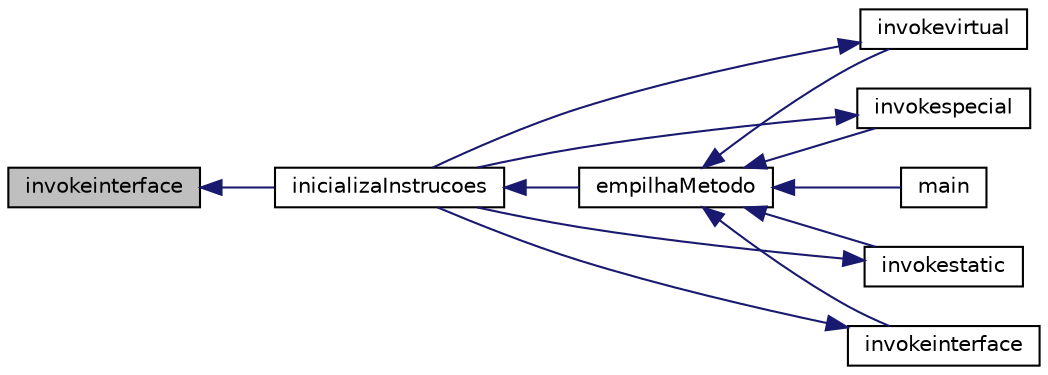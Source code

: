 digraph "invokeinterface"
{
 // INTERACTIVE_SVG=YES
  edge [fontname="Helvetica",fontsize="10",labelfontname="Helvetica",labelfontsize="10"];
  node [fontname="Helvetica",fontsize="10",shape=record];
  rankdir="LR";
  Node2162 [label="invokeinterface",height=0.2,width=0.4,color="black", fillcolor="grey75", style="filled", fontcolor="black"];
  Node2162 -> Node2163 [dir="back",color="midnightblue",fontsize="10",style="solid",fontname="Helvetica"];
  Node2163 [label="inicializaInstrucoes",height=0.2,width=0.4,color="black", fillcolor="white", style="filled",URL="$instrucao_8h.html#a308f4b87fb42ab5a62790c0127003ebe"];
  Node2163 -> Node2164 [dir="back",color="midnightblue",fontsize="10",style="solid",fontname="Helvetica"];
  Node2164 [label="empilhaMetodo",height=0.2,width=0.4,color="black", fillcolor="white", style="filled",URL="$metodo_8h.html#a68acc5b3f2238f62b7d0ee50964183c1"];
  Node2164 -> Node2165 [dir="back",color="midnightblue",fontsize="10",style="solid",fontname="Helvetica"];
  Node2165 [label="invokevirtual",height=0.2,width=0.4,color="black", fillcolor="white", style="filled",URL="$instrucao_8h.html#a78801a57dd7317b58754d741e22607a7"];
  Node2165 -> Node2163 [dir="back",color="midnightblue",fontsize="10",style="solid",fontname="Helvetica"];
  Node2164 -> Node2166 [dir="back",color="midnightblue",fontsize="10",style="solid",fontname="Helvetica"];
  Node2166 [label="invokespecial",height=0.2,width=0.4,color="black", fillcolor="white", style="filled",URL="$instrucao_8h.html#aea396d65920fd2046b81c2b5742f8fc2"];
  Node2166 -> Node2163 [dir="back",color="midnightblue",fontsize="10",style="solid",fontname="Helvetica"];
  Node2164 -> Node2167 [dir="back",color="midnightblue",fontsize="10",style="solid",fontname="Helvetica"];
  Node2167 [label="invokestatic",height=0.2,width=0.4,color="black", fillcolor="white", style="filled",URL="$instrucao_8h.html#a99b74fdcaa5d59615718fc49f4cb1bf2"];
  Node2167 -> Node2163 [dir="back",color="midnightblue",fontsize="10",style="solid",fontname="Helvetica"];
  Node2164 -> Node2168 [dir="back",color="midnightblue",fontsize="10",style="solid",fontname="Helvetica"];
  Node2168 [label="invokeinterface",height=0.2,width=0.4,color="black", fillcolor="white", style="filled",URL="$instrucao_8h.html#a04465c61aa4c123ce79dc562244e7af8"];
  Node2168 -> Node2163 [dir="back",color="midnightblue",fontsize="10",style="solid",fontname="Helvetica"];
  Node2164 -> Node2169 [dir="back",color="midnightblue",fontsize="10",style="solid",fontname="Helvetica"];
  Node2169 [label="main",height=0.2,width=0.4,color="black", fillcolor="white", style="filled",URL="$main_8c.html#a0ddf1224851353fc92bfbff6f499fa97"];
}
